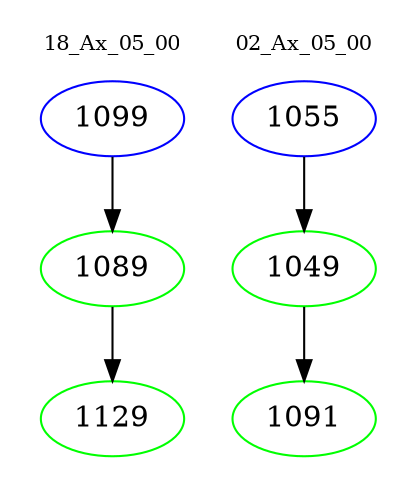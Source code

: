 digraph{
subgraph cluster_0 {
color = white
label = "18_Ax_05_00";
fontsize=10;
T0_1099 [label="1099", color="blue"]
T0_1099 -> T0_1089 [color="black"]
T0_1089 [label="1089", color="green"]
T0_1089 -> T0_1129 [color="black"]
T0_1129 [label="1129", color="green"]
}
subgraph cluster_1 {
color = white
label = "02_Ax_05_00";
fontsize=10;
T1_1055 [label="1055", color="blue"]
T1_1055 -> T1_1049 [color="black"]
T1_1049 [label="1049", color="green"]
T1_1049 -> T1_1091 [color="black"]
T1_1091 [label="1091", color="green"]
}
}
